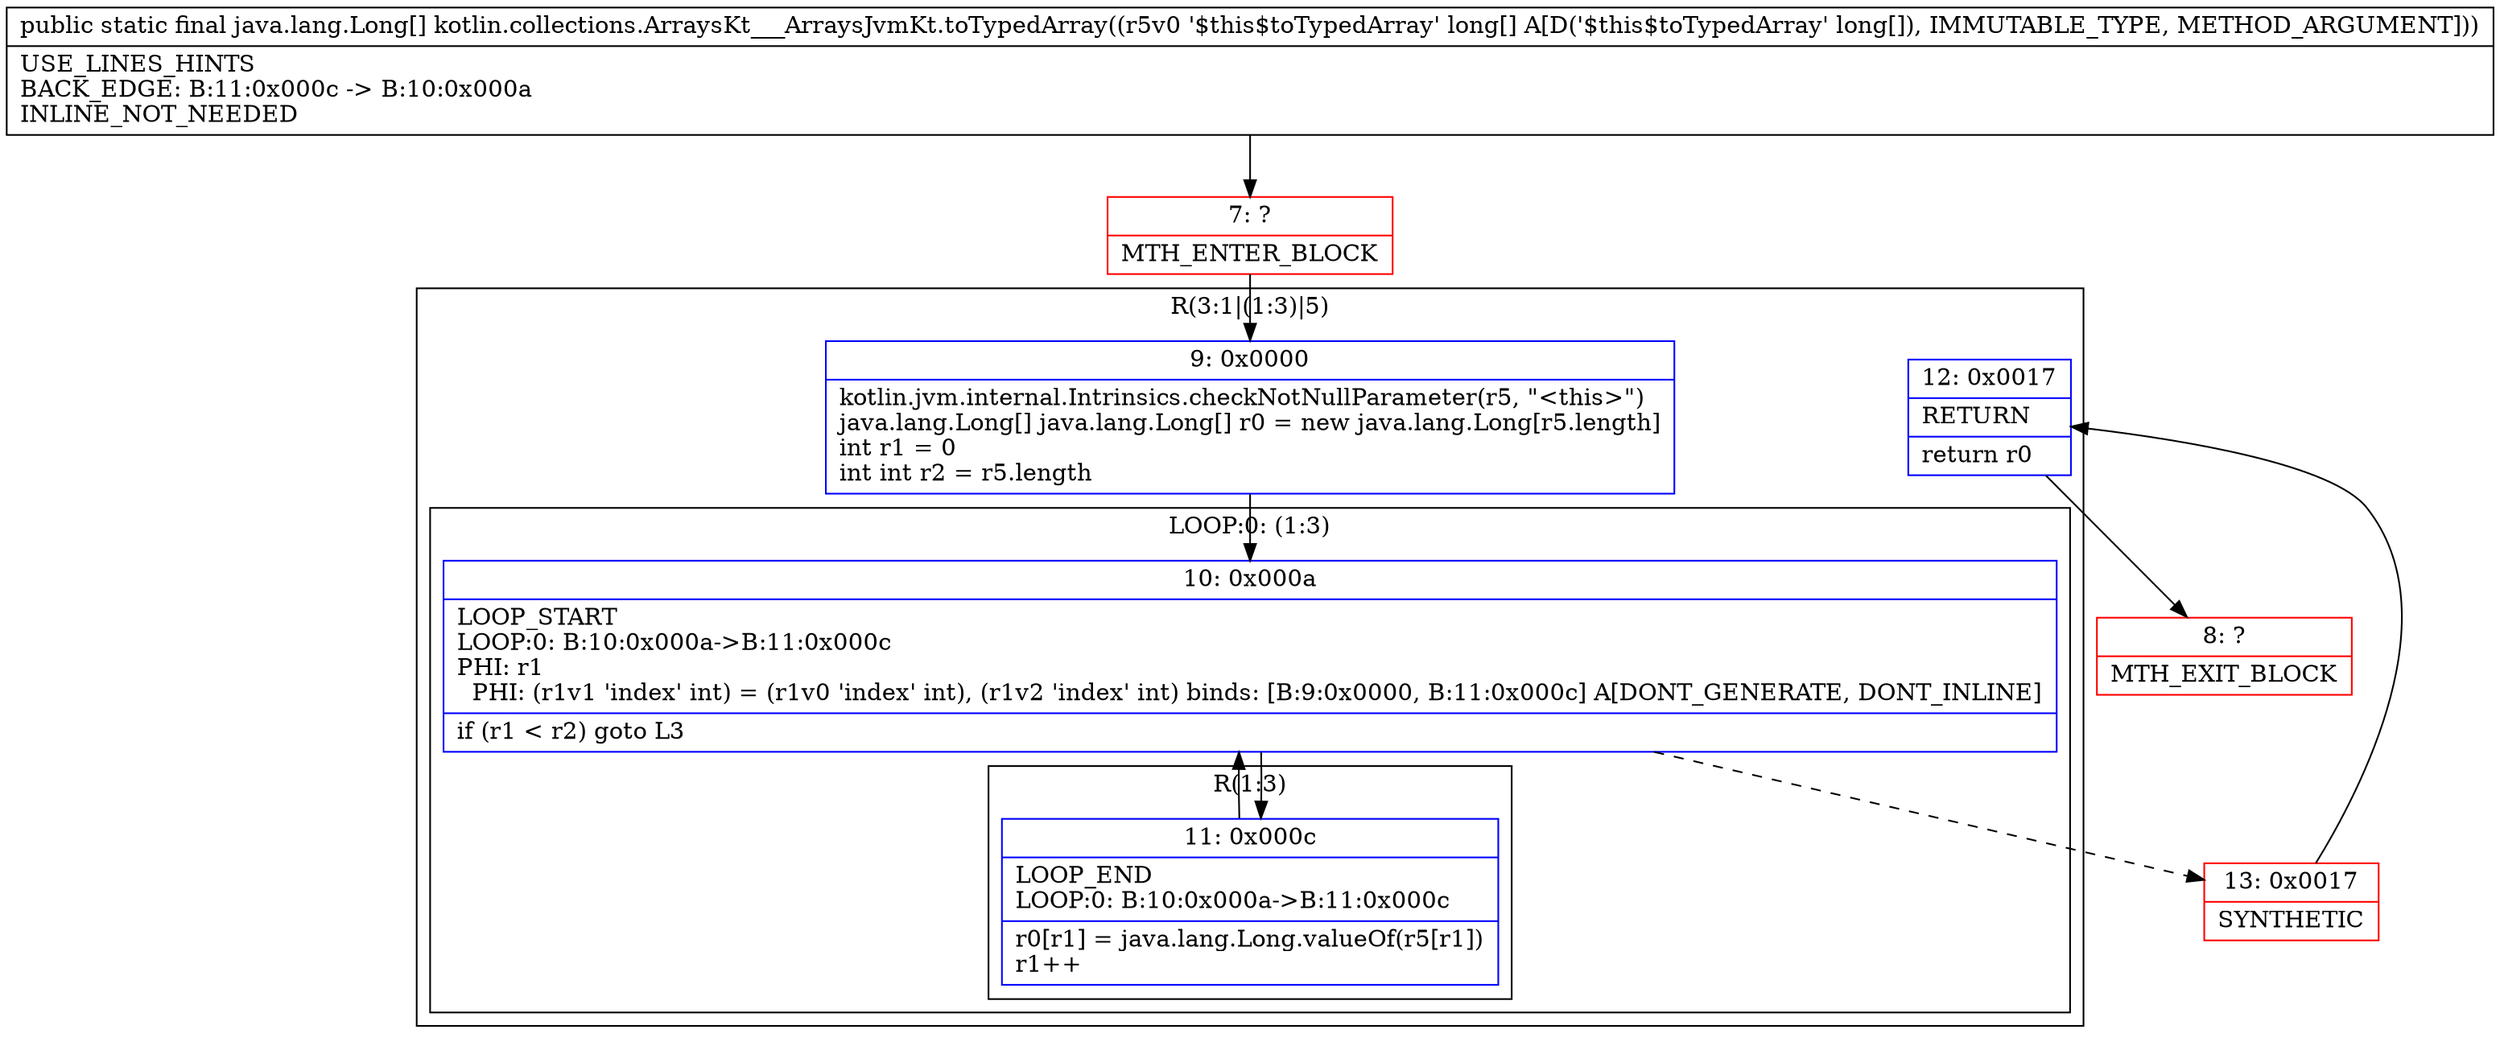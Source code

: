 digraph "CFG forkotlin.collections.ArraysKt___ArraysJvmKt.toTypedArray([J)[Ljava\/lang\/Long;" {
subgraph cluster_Region_364087569 {
label = "R(3:1|(1:3)|5)";
node [shape=record,color=blue];
Node_9 [shape=record,label="{9\:\ 0x0000|kotlin.jvm.internal.Intrinsics.checkNotNullParameter(r5, \"\<this\>\")\ljava.lang.Long[] java.lang.Long[] r0 = new java.lang.Long[r5.length]\lint r1 = 0\lint int r2 = r5.length\l}"];
subgraph cluster_LoopRegion_1790326195 {
label = "LOOP:0: (1:3)";
node [shape=record,color=blue];
Node_10 [shape=record,label="{10\:\ 0x000a|LOOP_START\lLOOP:0: B:10:0x000a\-\>B:11:0x000c\lPHI: r1 \l  PHI: (r1v1 'index' int) = (r1v0 'index' int), (r1v2 'index' int) binds: [B:9:0x0000, B:11:0x000c] A[DONT_GENERATE, DONT_INLINE]\l|if (r1 \< r2) goto L3\l}"];
subgraph cluster_Region_1933755598 {
label = "R(1:3)";
node [shape=record,color=blue];
Node_11 [shape=record,label="{11\:\ 0x000c|LOOP_END\lLOOP:0: B:10:0x000a\-\>B:11:0x000c\l|r0[r1] = java.lang.Long.valueOf(r5[r1])\lr1++\l}"];
}
}
Node_12 [shape=record,label="{12\:\ 0x0017|RETURN\l|return r0\l}"];
}
Node_7 [shape=record,color=red,label="{7\:\ ?|MTH_ENTER_BLOCK\l}"];
Node_13 [shape=record,color=red,label="{13\:\ 0x0017|SYNTHETIC\l}"];
Node_8 [shape=record,color=red,label="{8\:\ ?|MTH_EXIT_BLOCK\l}"];
MethodNode[shape=record,label="{public static final java.lang.Long[] kotlin.collections.ArraysKt___ArraysJvmKt.toTypedArray((r5v0 '$this$toTypedArray' long[] A[D('$this$toTypedArray' long[]), IMMUTABLE_TYPE, METHOD_ARGUMENT]))  | USE_LINES_HINTS\lBACK_EDGE: B:11:0x000c \-\> B:10:0x000a\lINLINE_NOT_NEEDED\l}"];
MethodNode -> Node_7;Node_9 -> Node_10;
Node_10 -> Node_11;
Node_10 -> Node_13[style=dashed];
Node_11 -> Node_10;
Node_12 -> Node_8;
Node_7 -> Node_9;
Node_13 -> Node_12;
}

